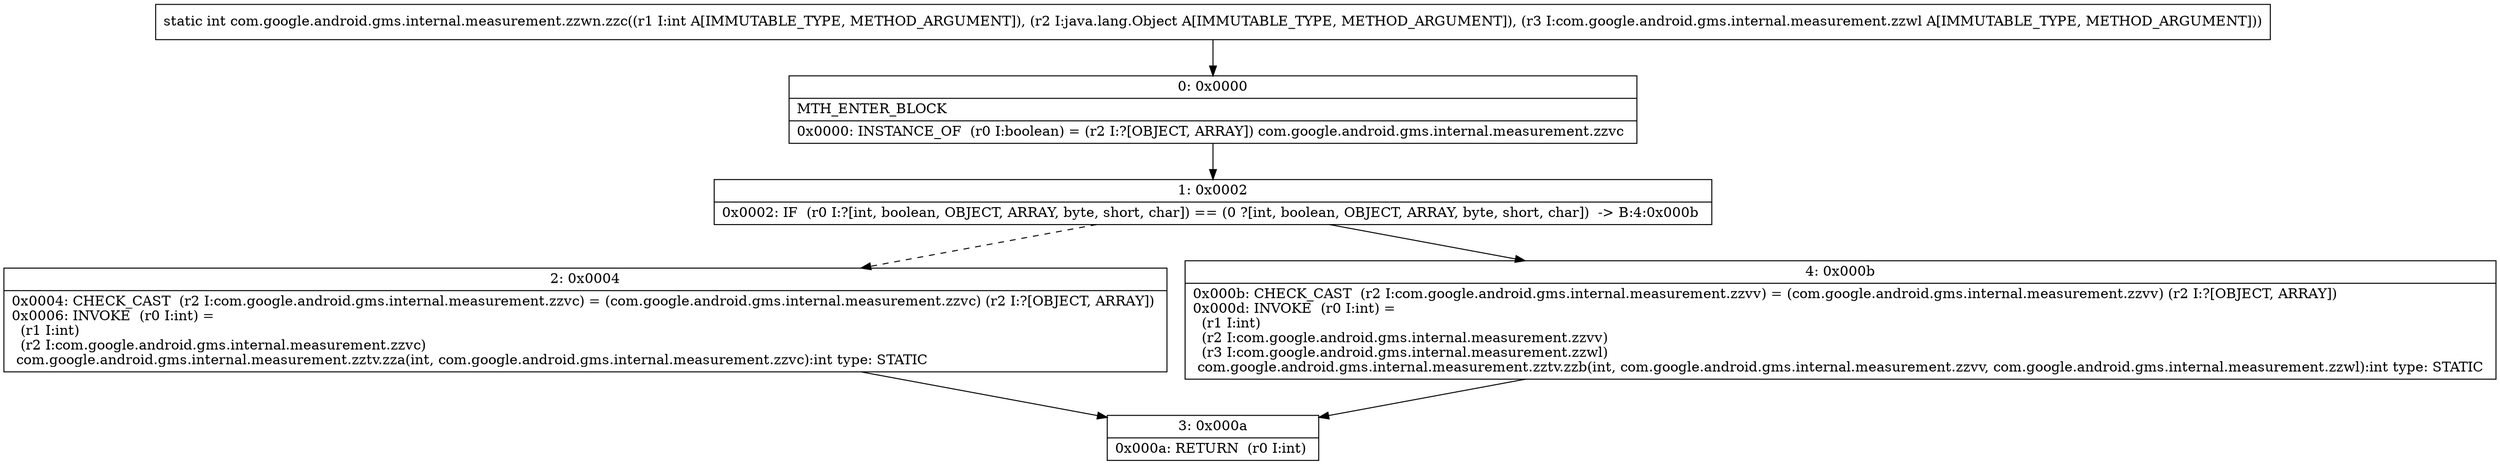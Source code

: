 digraph "CFG forcom.google.android.gms.internal.measurement.zzwn.zzc(ILjava\/lang\/Object;Lcom\/google\/android\/gms\/internal\/measurement\/zzwl;)I" {
Node_0 [shape=record,label="{0\:\ 0x0000|MTH_ENTER_BLOCK\l|0x0000: INSTANCE_OF  (r0 I:boolean) = (r2 I:?[OBJECT, ARRAY]) com.google.android.gms.internal.measurement.zzvc \l}"];
Node_1 [shape=record,label="{1\:\ 0x0002|0x0002: IF  (r0 I:?[int, boolean, OBJECT, ARRAY, byte, short, char]) == (0 ?[int, boolean, OBJECT, ARRAY, byte, short, char])  \-\> B:4:0x000b \l}"];
Node_2 [shape=record,label="{2\:\ 0x0004|0x0004: CHECK_CAST  (r2 I:com.google.android.gms.internal.measurement.zzvc) = (com.google.android.gms.internal.measurement.zzvc) (r2 I:?[OBJECT, ARRAY]) \l0x0006: INVOKE  (r0 I:int) = \l  (r1 I:int)\l  (r2 I:com.google.android.gms.internal.measurement.zzvc)\l com.google.android.gms.internal.measurement.zztv.zza(int, com.google.android.gms.internal.measurement.zzvc):int type: STATIC \l}"];
Node_3 [shape=record,label="{3\:\ 0x000a|0x000a: RETURN  (r0 I:int) \l}"];
Node_4 [shape=record,label="{4\:\ 0x000b|0x000b: CHECK_CAST  (r2 I:com.google.android.gms.internal.measurement.zzvv) = (com.google.android.gms.internal.measurement.zzvv) (r2 I:?[OBJECT, ARRAY]) \l0x000d: INVOKE  (r0 I:int) = \l  (r1 I:int)\l  (r2 I:com.google.android.gms.internal.measurement.zzvv)\l  (r3 I:com.google.android.gms.internal.measurement.zzwl)\l com.google.android.gms.internal.measurement.zztv.zzb(int, com.google.android.gms.internal.measurement.zzvv, com.google.android.gms.internal.measurement.zzwl):int type: STATIC \l}"];
MethodNode[shape=record,label="{static int com.google.android.gms.internal.measurement.zzwn.zzc((r1 I:int A[IMMUTABLE_TYPE, METHOD_ARGUMENT]), (r2 I:java.lang.Object A[IMMUTABLE_TYPE, METHOD_ARGUMENT]), (r3 I:com.google.android.gms.internal.measurement.zzwl A[IMMUTABLE_TYPE, METHOD_ARGUMENT])) }"];
MethodNode -> Node_0;
Node_0 -> Node_1;
Node_1 -> Node_2[style=dashed];
Node_1 -> Node_4;
Node_2 -> Node_3;
Node_4 -> Node_3;
}

